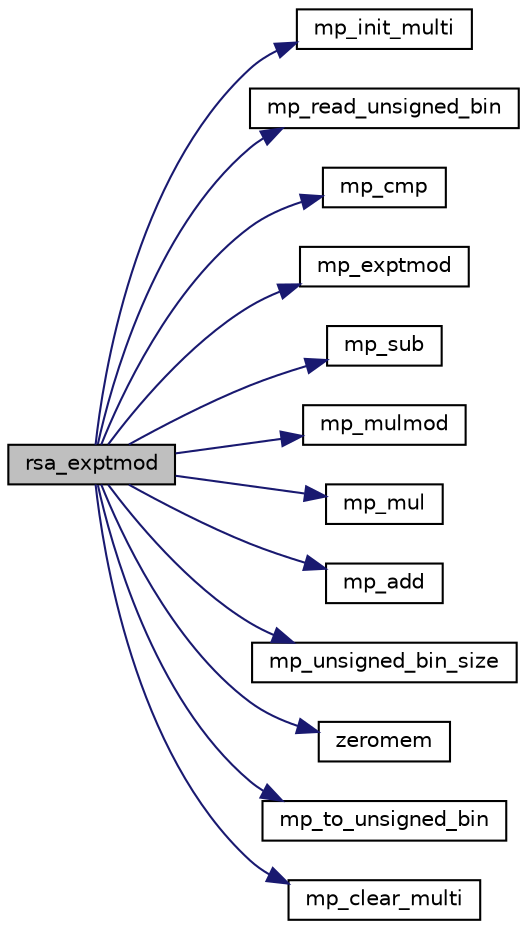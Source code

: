 digraph G
{
  edge [fontname="Helvetica",fontsize="10",labelfontname="Helvetica",labelfontsize="10"];
  node [fontname="Helvetica",fontsize="10",shape=record];
  rankdir="LR";
  Node1 [label="rsa_exptmod",height=0.2,width=0.4,color="black", fillcolor="grey75", style="filled" fontcolor="black"];
  Node1 -> Node2 [color="midnightblue",fontsize="10",style="solid",fontname="Helvetica"];
  Node2 [label="mp_init_multi",height=0.2,width=0.4,color="black", fillcolor="white", style="filled",URL="$tommath_8h.html#aedf0449ac8e85bb6460b1d6a5b3f1e56"];
  Node1 -> Node3 [color="midnightblue",fontsize="10",style="solid",fontname="Helvetica"];
  Node3 [label="mp_read_unsigned_bin",height=0.2,width=0.4,color="black", fillcolor="white", style="filled",URL="$tommath_8h.html#aa3a21edbce3e2999ca57b2386119fed1"];
  Node1 -> Node4 [color="midnightblue",fontsize="10",style="solid",fontname="Helvetica"];
  Node4 [label="mp_cmp",height=0.2,width=0.4,color="black", fillcolor="white", style="filled",URL="$tommath_8h.html#aef0e3ca529e27bb381e55bbda6279009"];
  Node1 -> Node5 [color="midnightblue",fontsize="10",style="solid",fontname="Helvetica"];
  Node5 [label="mp_exptmod",height=0.2,width=0.4,color="black", fillcolor="white", style="filled",URL="$tommath_8h.html#a3aba8cd92581b8cc7502a7a58d344b17"];
  Node1 -> Node6 [color="midnightblue",fontsize="10",style="solid",fontname="Helvetica"];
  Node6 [label="mp_sub",height=0.2,width=0.4,color="black", fillcolor="white", style="filled",URL="$tommath_8h.html#a3c73e1c78e711390c214f6aaf6edd1bd"];
  Node1 -> Node7 [color="midnightblue",fontsize="10",style="solid",fontname="Helvetica"];
  Node7 [label="mp_mulmod",height=0.2,width=0.4,color="black", fillcolor="white", style="filled",URL="$tommath_8h.html#ab3f7e691536b2c5a3c6e7fcd64b6edf5"];
  Node1 -> Node8 [color="midnightblue",fontsize="10",style="solid",fontname="Helvetica"];
  Node8 [label="mp_mul",height=0.2,width=0.4,color="black", fillcolor="white", style="filled",URL="$tommath_8h.html#ada1a1daec73bc746301a0bef547382b3"];
  Node1 -> Node9 [color="midnightblue",fontsize="10",style="solid",fontname="Helvetica"];
  Node9 [label="mp_add",height=0.2,width=0.4,color="black", fillcolor="white", style="filled",URL="$tommath_8h.html#a394e42368265b70fcf0540c4a4eebc21"];
  Node1 -> Node10 [color="midnightblue",fontsize="10",style="solid",fontname="Helvetica"];
  Node10 [label="mp_unsigned_bin_size",height=0.2,width=0.4,color="black", fillcolor="white", style="filled",URL="$tommath_8h.html#a51d637e8f0c3b84b9ceb8c3426117cce"];
  Node1 -> Node11 [color="midnightblue",fontsize="10",style="solid",fontname="Helvetica"];
  Node11 [label="zeromem",height=0.2,width=0.4,color="black", fillcolor="white", style="filled",URL="$tomcrypt__misc_8h.html#a7ecf35c558d5f07c279cfc4f5231b655"];
  Node1 -> Node12 [color="midnightblue",fontsize="10",style="solid",fontname="Helvetica"];
  Node12 [label="mp_to_unsigned_bin",height=0.2,width=0.4,color="black", fillcolor="white", style="filled",URL="$tommath_8h.html#a38636870a33413adbdf69e5cc220a3eb"];
  Node1 -> Node13 [color="midnightblue",fontsize="10",style="solid",fontname="Helvetica"];
  Node13 [label="mp_clear_multi",height=0.2,width=0.4,color="black", fillcolor="white", style="filled",URL="$tommath_8h.html#a1a67757be676c7aff5bbaf4909423565"];
}

